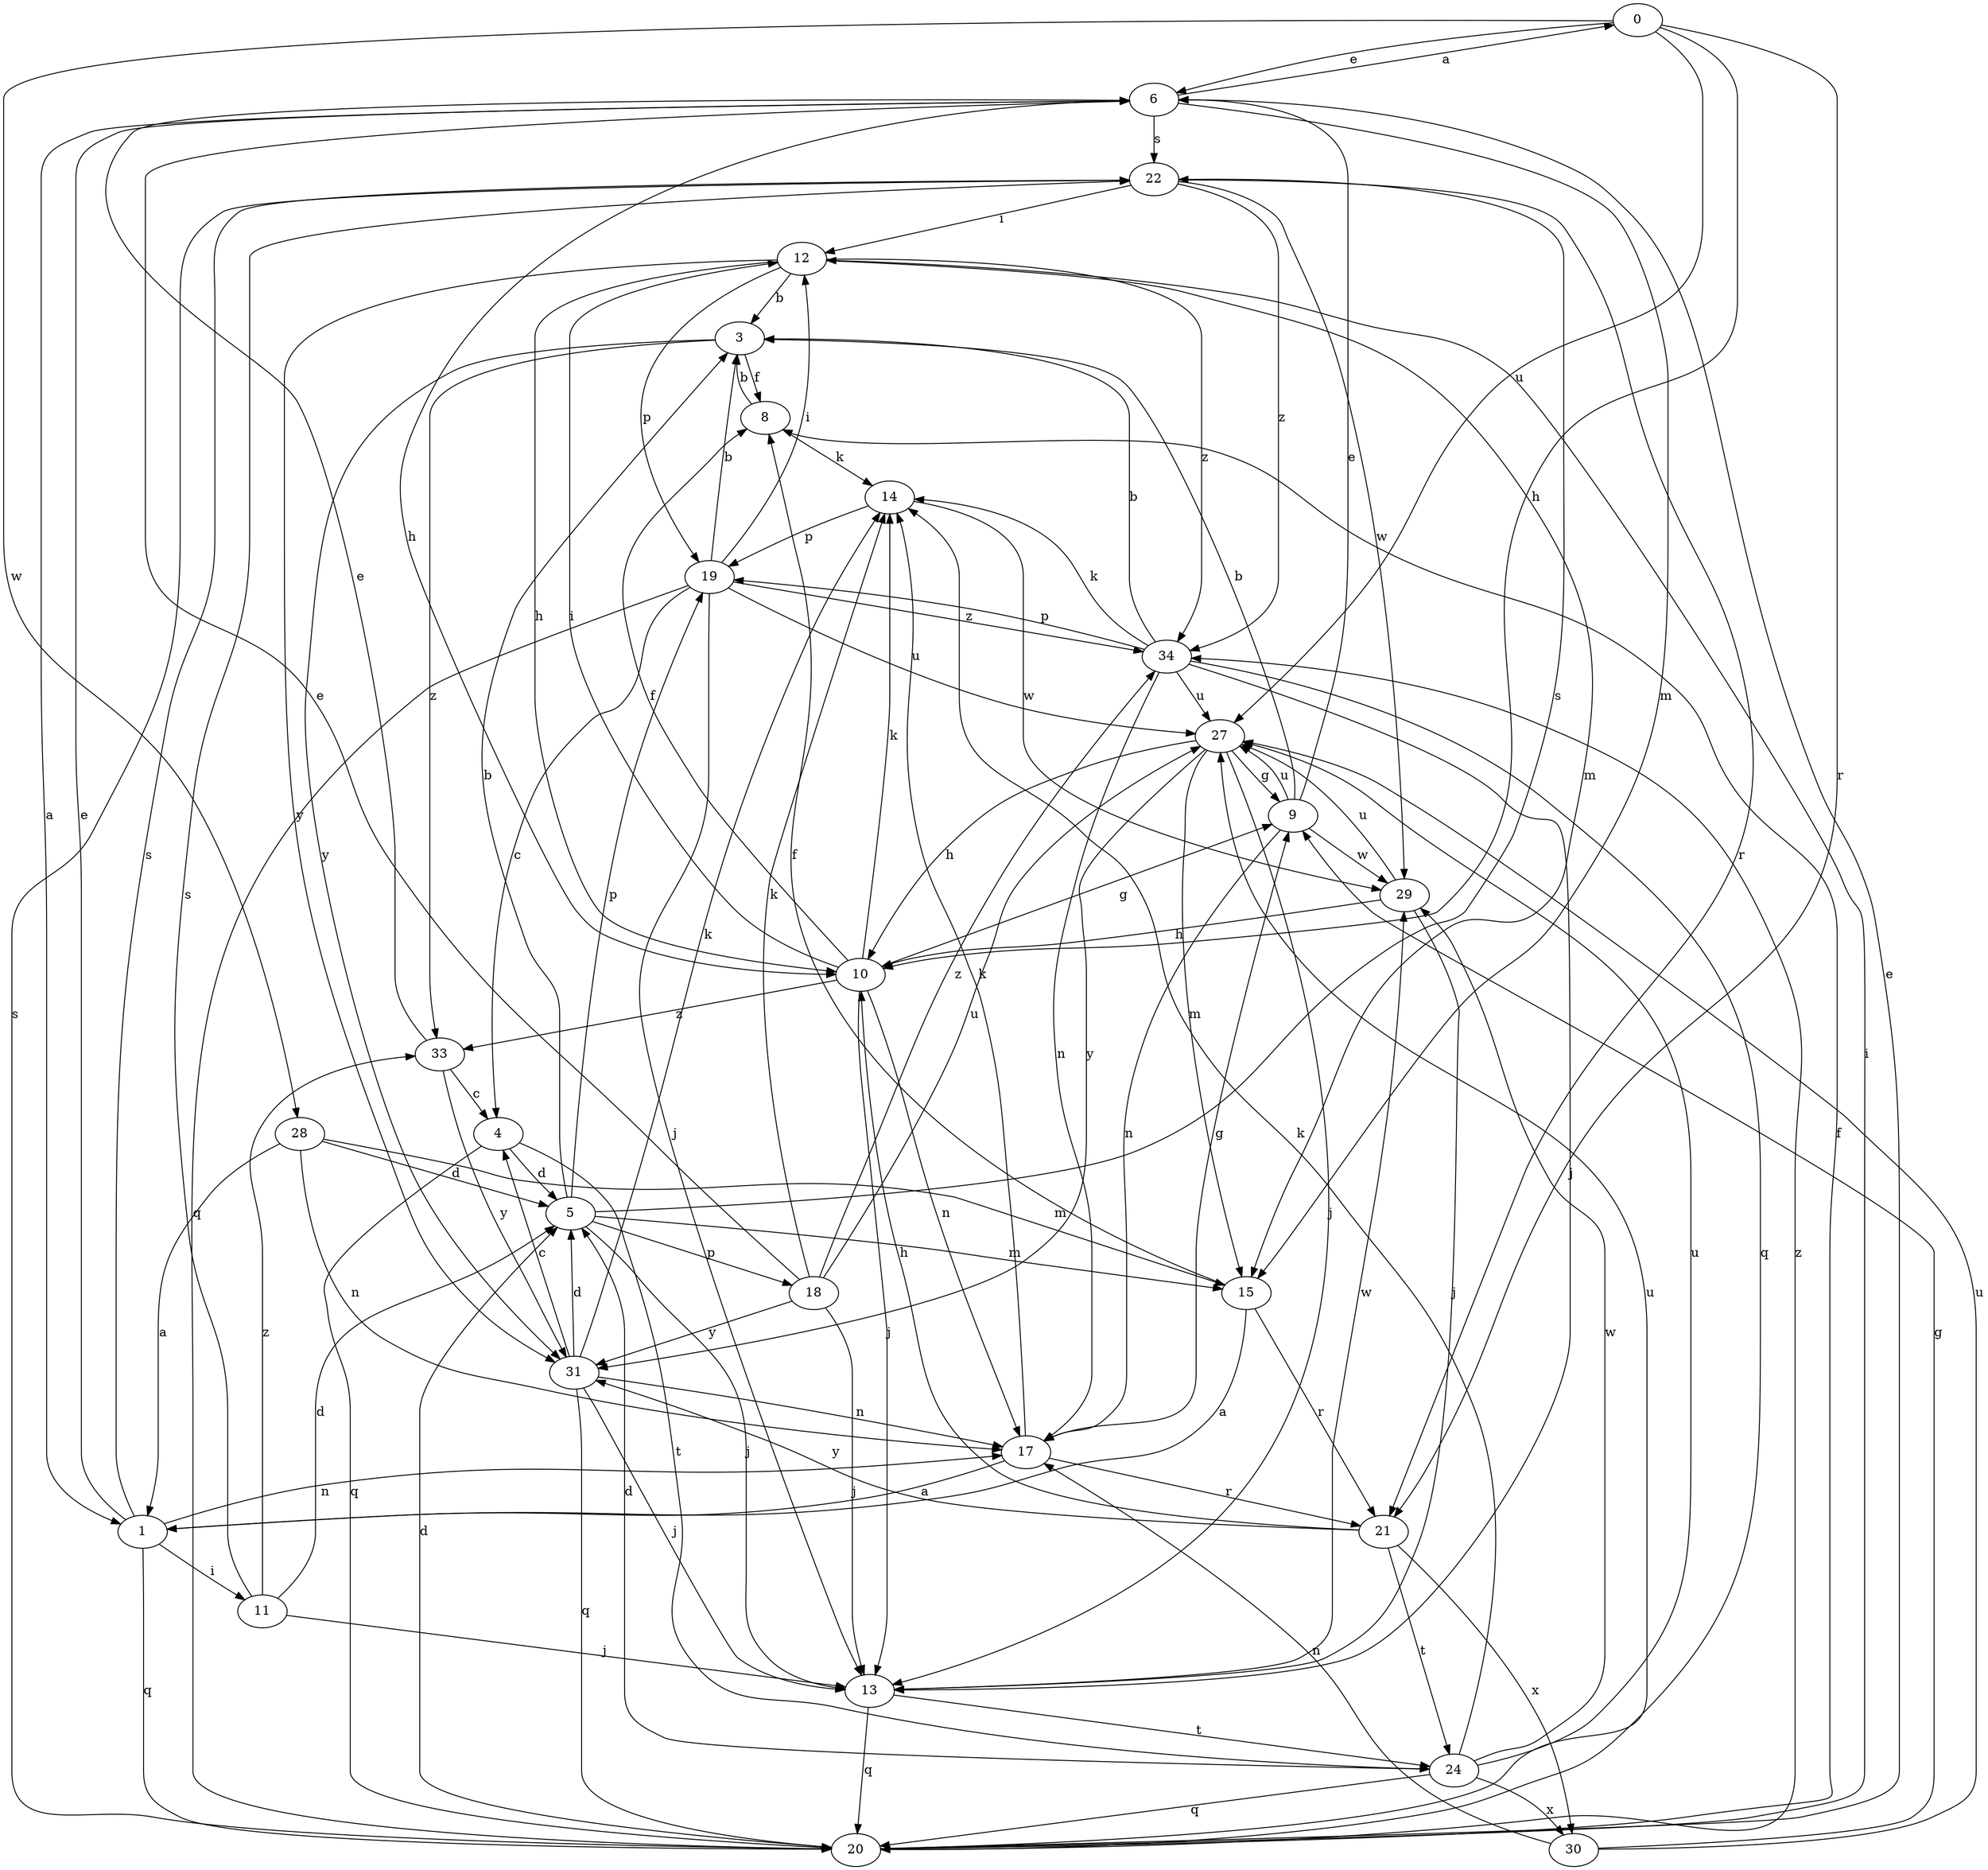 strict digraph  {
0;
1;
3;
4;
5;
6;
8;
9;
10;
11;
12;
13;
14;
15;
17;
18;
19;
20;
21;
22;
24;
27;
28;
29;
30;
31;
33;
34;
0 -> 6  [label=e];
0 -> 10  [label=h];
0 -> 21  [label=r];
0 -> 27  [label=u];
0 -> 28  [label=w];
1 -> 6  [label=e];
1 -> 11  [label=i];
1 -> 17  [label=n];
1 -> 20  [label=q];
1 -> 22  [label=s];
3 -> 8  [label=f];
3 -> 31  [label=y];
3 -> 33  [label=z];
4 -> 5  [label=d];
4 -> 20  [label=q];
4 -> 24  [label=t];
5 -> 3  [label=b];
5 -> 13  [label=j];
5 -> 15  [label=m];
5 -> 18  [label=p];
5 -> 19  [label=p];
5 -> 22  [label=s];
6 -> 0  [label=a];
6 -> 1  [label=a];
6 -> 10  [label=h];
6 -> 15  [label=m];
6 -> 22  [label=s];
8 -> 3  [label=b];
8 -> 14  [label=k];
9 -> 3  [label=b];
9 -> 6  [label=e];
9 -> 17  [label=n];
9 -> 27  [label=u];
9 -> 29  [label=w];
10 -> 8  [label=f];
10 -> 9  [label=g];
10 -> 12  [label=i];
10 -> 13  [label=j];
10 -> 14  [label=k];
10 -> 17  [label=n];
10 -> 33  [label=z];
11 -> 5  [label=d];
11 -> 13  [label=j];
11 -> 22  [label=s];
11 -> 33  [label=z];
12 -> 3  [label=b];
12 -> 10  [label=h];
12 -> 15  [label=m];
12 -> 19  [label=p];
12 -> 31  [label=y];
12 -> 34  [label=z];
13 -> 20  [label=q];
13 -> 24  [label=t];
13 -> 29  [label=w];
14 -> 19  [label=p];
14 -> 29  [label=w];
15 -> 1  [label=a];
15 -> 8  [label=f];
15 -> 21  [label=r];
17 -> 1  [label=a];
17 -> 9  [label=g];
17 -> 14  [label=k];
17 -> 21  [label=r];
18 -> 6  [label=e];
18 -> 13  [label=j];
18 -> 14  [label=k];
18 -> 27  [label=u];
18 -> 31  [label=y];
18 -> 34  [label=z];
19 -> 3  [label=b];
19 -> 4  [label=c];
19 -> 12  [label=i];
19 -> 13  [label=j];
19 -> 20  [label=q];
19 -> 27  [label=u];
19 -> 34  [label=z];
20 -> 5  [label=d];
20 -> 6  [label=e];
20 -> 8  [label=f];
20 -> 12  [label=i];
20 -> 22  [label=s];
20 -> 27  [label=u];
20 -> 34  [label=z];
21 -> 10  [label=h];
21 -> 24  [label=t];
21 -> 30  [label=x];
21 -> 31  [label=y];
22 -> 12  [label=i];
22 -> 21  [label=r];
22 -> 29  [label=w];
22 -> 34  [label=z];
24 -> 5  [label=d];
24 -> 14  [label=k];
24 -> 20  [label=q];
24 -> 27  [label=u];
24 -> 29  [label=w];
24 -> 30  [label=x];
27 -> 9  [label=g];
27 -> 10  [label=h];
27 -> 13  [label=j];
27 -> 15  [label=m];
27 -> 31  [label=y];
28 -> 1  [label=a];
28 -> 5  [label=d];
28 -> 15  [label=m];
28 -> 17  [label=n];
29 -> 10  [label=h];
29 -> 13  [label=j];
29 -> 27  [label=u];
30 -> 9  [label=g];
30 -> 17  [label=n];
30 -> 27  [label=u];
31 -> 4  [label=c];
31 -> 5  [label=d];
31 -> 13  [label=j];
31 -> 14  [label=k];
31 -> 17  [label=n];
31 -> 20  [label=q];
33 -> 4  [label=c];
33 -> 6  [label=e];
33 -> 31  [label=y];
34 -> 3  [label=b];
34 -> 13  [label=j];
34 -> 14  [label=k];
34 -> 17  [label=n];
34 -> 19  [label=p];
34 -> 20  [label=q];
34 -> 27  [label=u];
}
